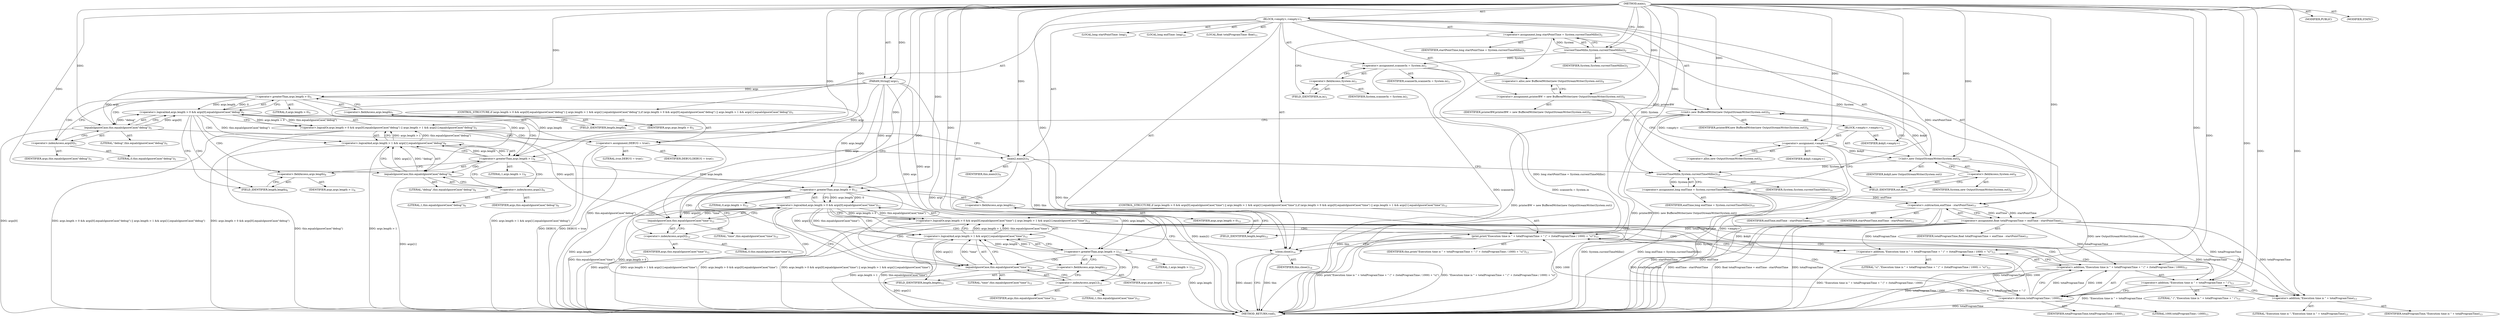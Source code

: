 digraph "main" {  
"17" [label = <(METHOD,main)<SUB>1</SUB>> ]
"18" [label = <(PARAM,String[] args)<SUB>1</SUB>> ]
"19" [label = <(BLOCK,&lt;empty&gt;,&lt;empty&gt;)<SUB>1</SUB>> ]
"20" [label = <(LOCAL,long startPointTime: long)<SUB>2</SUB>> ]
"21" [label = <(&lt;operator&gt;.assignment,long startPointTime = System.currentTimeMillis())<SUB>2</SUB>> ]
"22" [label = <(IDENTIFIER,startPointTime,long startPointTime = System.currentTimeMillis())<SUB>2</SUB>> ]
"23" [label = <(currentTimeMillis,System.currentTimeMillis())<SUB>2</SUB>> ]
"24" [label = <(IDENTIFIER,System,System.currentTimeMillis())<SUB>2</SUB>> ]
"25" [label = <(&lt;operator&gt;.assignment,scannerIn = System.in)<SUB>3</SUB>> ]
"26" [label = <(IDENTIFIER,scannerIn,scannerIn = System.in)<SUB>3</SUB>> ]
"27" [label = <(&lt;operator&gt;.fieldAccess,System.in)<SUB>3</SUB>> ]
"28" [label = <(IDENTIFIER,System,scannerIn = System.in)<SUB>3</SUB>> ]
"29" [label = <(FIELD_IDENTIFIER,in,in)<SUB>3</SUB>> ]
"30" [label = <(&lt;operator&gt;.assignment,printerBW = new BufferedWriter(new OutputStreamWriter(System.out)))<SUB>4</SUB>> ]
"31" [label = <(IDENTIFIER,printerBW,printerBW = new BufferedWriter(new OutputStreamWriter(System.out)))<SUB>4</SUB>> ]
"32" [label = <(&lt;operator&gt;.alloc,new BufferedWriter(new OutputStreamWriter(System.out)))<SUB>4</SUB>> ]
"33" [label = <(&lt;init&gt;,new BufferedWriter(new OutputStreamWriter(System.out)))<SUB>4</SUB>> ]
"34" [label = <(IDENTIFIER,printerBW,new BufferedWriter(new OutputStreamWriter(System.out)))<SUB>4</SUB>> ]
"35" [label = <(BLOCK,&lt;empty&gt;,&lt;empty&gt;)<SUB>4</SUB>> ]
"36" [label = <(&lt;operator&gt;.assignment,&lt;empty&gt;)> ]
"37" [label = <(IDENTIFIER,$obj0,&lt;empty&gt;)> ]
"38" [label = <(&lt;operator&gt;.alloc,new OutputStreamWriter(System.out))<SUB>4</SUB>> ]
"39" [label = <(&lt;init&gt;,new OutputStreamWriter(System.out))<SUB>4</SUB>> ]
"40" [label = <(IDENTIFIER,$obj0,new OutputStreamWriter(System.out))> ]
"41" [label = <(&lt;operator&gt;.fieldAccess,System.out)<SUB>4</SUB>> ]
"42" [label = <(IDENTIFIER,System,new OutputStreamWriter(System.out))<SUB>4</SUB>> ]
"43" [label = <(FIELD_IDENTIFIER,out,out)<SUB>4</SUB>> ]
"44" [label = <(IDENTIFIER,$obj0,&lt;empty&gt;)> ]
"45" [label = <(CONTROL_STRUCTURE,if (args.length &gt; 0 &amp;&amp; args[0].equalsIgnoreCase(&quot;debug&quot;) || args.length &gt; 1 &amp;&amp; args[1].equalsIgnoreCase(&quot;debug&quot;)),if (args.length &gt; 0 &amp;&amp; args[0].equalsIgnoreCase(&quot;debug&quot;) || args.length &gt; 1 &amp;&amp; args[1].equalsIgnoreCase(&quot;debug&quot;)))<SUB>5</SUB>> ]
"46" [label = <(&lt;operator&gt;.logicalOr,args.length &gt; 0 &amp;&amp; args[0].equalsIgnoreCase(&quot;debug&quot;) || args.length &gt; 1 &amp;&amp; args[1].equalsIgnoreCase(&quot;debug&quot;))<SUB>5</SUB>> ]
"47" [label = <(&lt;operator&gt;.logicalAnd,args.length &gt; 0 &amp;&amp; args[0].equalsIgnoreCase(&quot;debug&quot;))<SUB>5</SUB>> ]
"48" [label = <(&lt;operator&gt;.greaterThan,args.length &gt; 0)<SUB>5</SUB>> ]
"49" [label = <(&lt;operator&gt;.fieldAccess,args.length)<SUB>5</SUB>> ]
"50" [label = <(IDENTIFIER,args,args.length &gt; 0)<SUB>5</SUB>> ]
"51" [label = <(FIELD_IDENTIFIER,length,length)<SUB>5</SUB>> ]
"52" [label = <(LITERAL,0,args.length &gt; 0)<SUB>5</SUB>> ]
"53" [label = <(equalsIgnoreCase,this.equalsIgnoreCase(&quot;debug&quot;))<SUB>5</SUB>> ]
"54" [label = <(&lt;operator&gt;.indexAccess,args[0])<SUB>5</SUB>> ]
"55" [label = <(IDENTIFIER,args,this.equalsIgnoreCase(&quot;debug&quot;))<SUB>5</SUB>> ]
"56" [label = <(LITERAL,0,this.equalsIgnoreCase(&quot;debug&quot;))<SUB>5</SUB>> ]
"57" [label = <(LITERAL,&quot;debug&quot;,this.equalsIgnoreCase(&quot;debug&quot;))<SUB>5</SUB>> ]
"58" [label = <(&lt;operator&gt;.logicalAnd,args.length &gt; 1 &amp;&amp; args[1].equalsIgnoreCase(&quot;debug&quot;))<SUB>6</SUB>> ]
"59" [label = <(&lt;operator&gt;.greaterThan,args.length &gt; 1)<SUB>6</SUB>> ]
"60" [label = <(&lt;operator&gt;.fieldAccess,args.length)<SUB>6</SUB>> ]
"61" [label = <(IDENTIFIER,args,args.length &gt; 1)<SUB>6</SUB>> ]
"62" [label = <(FIELD_IDENTIFIER,length,length)<SUB>6</SUB>> ]
"63" [label = <(LITERAL,1,args.length &gt; 1)<SUB>6</SUB>> ]
"64" [label = <(equalsIgnoreCase,this.equalsIgnoreCase(&quot;debug&quot;))<SUB>6</SUB>> ]
"65" [label = <(&lt;operator&gt;.indexAccess,args[1])<SUB>6</SUB>> ]
"66" [label = <(IDENTIFIER,args,this.equalsIgnoreCase(&quot;debug&quot;))<SUB>6</SUB>> ]
"67" [label = <(LITERAL,1,this.equalsIgnoreCase(&quot;debug&quot;))<SUB>6</SUB>> ]
"68" [label = <(LITERAL,&quot;debug&quot;,this.equalsIgnoreCase(&quot;debug&quot;))<SUB>6</SUB>> ]
"69" [label = <(&lt;operator&gt;.assignment,DEBUG = true)<SUB>7</SUB>> ]
"70" [label = <(IDENTIFIER,DEBUG,DEBUG = true)<SUB>7</SUB>> ]
"71" [label = <(LITERAL,true,DEBUG = true)<SUB>7</SUB>> ]
"72" [label = <(main2,main2())<SUB>9</SUB>> ]
"73" [label = <(IDENTIFIER,this,main2())<SUB>9</SUB>> ]
"74" [label = <(LOCAL,long endTime: long)<SUB>10</SUB>> ]
"75" [label = <(&lt;operator&gt;.assignment,long endTime = System.currentTimeMillis())<SUB>10</SUB>> ]
"76" [label = <(IDENTIFIER,endTime,long endTime = System.currentTimeMillis())<SUB>10</SUB>> ]
"77" [label = <(currentTimeMillis,System.currentTimeMillis())<SUB>10</SUB>> ]
"78" [label = <(IDENTIFIER,System,System.currentTimeMillis())<SUB>10</SUB>> ]
"79" [label = <(LOCAL,float totalProgramTime: float)<SUB>11</SUB>> ]
"80" [label = <(&lt;operator&gt;.assignment,float totalProgramTime = endTime - startPointTime)<SUB>11</SUB>> ]
"81" [label = <(IDENTIFIER,totalProgramTime,float totalProgramTime = endTime - startPointTime)<SUB>11</SUB>> ]
"82" [label = <(&lt;operator&gt;.subtraction,endTime - startPointTime)<SUB>11</SUB>> ]
"83" [label = <(IDENTIFIER,endTime,endTime - startPointTime)<SUB>11</SUB>> ]
"84" [label = <(IDENTIFIER,startPointTime,endTime - startPointTime)<SUB>11</SUB>> ]
"85" [label = <(CONTROL_STRUCTURE,if (args.length &gt; 0 &amp;&amp; args[0].equalsIgnoreCase(&quot;time&quot;) || args.length &gt; 1 &amp;&amp; args[1].equalsIgnoreCase(&quot;time&quot;)),if (args.length &gt; 0 &amp;&amp; args[0].equalsIgnoreCase(&quot;time&quot;) || args.length &gt; 1 &amp;&amp; args[1].equalsIgnoreCase(&quot;time&quot;)))<SUB>12</SUB>> ]
"86" [label = <(&lt;operator&gt;.logicalOr,args.length &gt; 0 &amp;&amp; args[0].equalsIgnoreCase(&quot;time&quot;) || args.length &gt; 1 &amp;&amp; args[1].equalsIgnoreCase(&quot;time&quot;))<SUB>12</SUB>> ]
"87" [label = <(&lt;operator&gt;.logicalAnd,args.length &gt; 0 &amp;&amp; args[0].equalsIgnoreCase(&quot;time&quot;))<SUB>12</SUB>> ]
"88" [label = <(&lt;operator&gt;.greaterThan,args.length &gt; 0)<SUB>12</SUB>> ]
"89" [label = <(&lt;operator&gt;.fieldAccess,args.length)<SUB>12</SUB>> ]
"90" [label = <(IDENTIFIER,args,args.length &gt; 0)<SUB>12</SUB>> ]
"91" [label = <(FIELD_IDENTIFIER,length,length)<SUB>12</SUB>> ]
"92" [label = <(LITERAL,0,args.length &gt; 0)<SUB>12</SUB>> ]
"93" [label = <(equalsIgnoreCase,this.equalsIgnoreCase(&quot;time&quot;))<SUB>12</SUB>> ]
"94" [label = <(&lt;operator&gt;.indexAccess,args[0])<SUB>12</SUB>> ]
"95" [label = <(IDENTIFIER,args,this.equalsIgnoreCase(&quot;time&quot;))<SUB>12</SUB>> ]
"96" [label = <(LITERAL,0,this.equalsIgnoreCase(&quot;time&quot;))<SUB>12</SUB>> ]
"97" [label = <(LITERAL,&quot;time&quot;,this.equalsIgnoreCase(&quot;time&quot;))<SUB>12</SUB>> ]
"98" [label = <(&lt;operator&gt;.logicalAnd,args.length &gt; 1 &amp;&amp; args[1].equalsIgnoreCase(&quot;time&quot;))<SUB>12</SUB>> ]
"99" [label = <(&lt;operator&gt;.greaterThan,args.length &gt; 1)<SUB>12</SUB>> ]
"100" [label = <(&lt;operator&gt;.fieldAccess,args.length)<SUB>12</SUB>> ]
"101" [label = <(IDENTIFIER,args,args.length &gt; 1)<SUB>12</SUB>> ]
"102" [label = <(FIELD_IDENTIFIER,length,length)<SUB>12</SUB>> ]
"103" [label = <(LITERAL,1,args.length &gt; 1)<SUB>12</SUB>> ]
"104" [label = <(equalsIgnoreCase,this.equalsIgnoreCase(&quot;time&quot;))<SUB>12</SUB>> ]
"105" [label = <(&lt;operator&gt;.indexAccess,args[1])<SUB>12</SUB>> ]
"106" [label = <(IDENTIFIER,args,this.equalsIgnoreCase(&quot;time&quot;))<SUB>12</SUB>> ]
"107" [label = <(LITERAL,1,this.equalsIgnoreCase(&quot;time&quot;))<SUB>12</SUB>> ]
"108" [label = <(LITERAL,&quot;time&quot;,this.equalsIgnoreCase(&quot;time&quot;))<SUB>12</SUB>> ]
"109" [label = <(print,print(&quot;Execution time is &quot; + totalProgramTime + &quot; (&quot; + (totalProgramTime / 1000) + &quot;s)&quot;))<SUB>13</SUB>> ]
"110" [label = <(IDENTIFIER,this,print(&quot;Execution time is &quot; + totalProgramTime + &quot; (&quot; + (totalProgramTime / 1000) + &quot;s)&quot;))<SUB>13</SUB>> ]
"111" [label = <(&lt;operator&gt;.addition,&quot;Execution time is &quot; + totalProgramTime + &quot; (&quot; + (totalProgramTime / 1000) + &quot;s)&quot;)<SUB>13</SUB>> ]
"112" [label = <(&lt;operator&gt;.addition,&quot;Execution time is &quot; + totalProgramTime + &quot; (&quot; + (totalProgramTime / 1000))<SUB>13</SUB>> ]
"113" [label = <(&lt;operator&gt;.addition,&quot;Execution time is &quot; + totalProgramTime + &quot; (&quot;)<SUB>13</SUB>> ]
"114" [label = <(&lt;operator&gt;.addition,&quot;Execution time is &quot; + totalProgramTime)<SUB>13</SUB>> ]
"115" [label = <(LITERAL,&quot;Execution time is &quot;,&quot;Execution time is &quot; + totalProgramTime)<SUB>13</SUB>> ]
"116" [label = <(IDENTIFIER,totalProgramTime,&quot;Execution time is &quot; + totalProgramTime)<SUB>13</SUB>> ]
"117" [label = <(LITERAL,&quot; (&quot;,&quot;Execution time is &quot; + totalProgramTime + &quot; (&quot;)<SUB>13</SUB>> ]
"118" [label = <(&lt;operator&gt;.division,totalProgramTime / 1000)<SUB>13</SUB>> ]
"119" [label = <(IDENTIFIER,totalProgramTime,totalProgramTime / 1000)<SUB>13</SUB>> ]
"120" [label = <(LITERAL,1000,totalProgramTime / 1000)<SUB>13</SUB>> ]
"121" [label = <(LITERAL,&quot;s)&quot;,&quot;Execution time is &quot; + totalProgramTime + &quot; (&quot; + (totalProgramTime / 1000) + &quot;s)&quot;)<SUB>13</SUB>> ]
"122" [label = <(close,close())<SUB>14</SUB>> ]
"123" [label = <(IDENTIFIER,this,close())<SUB>14</SUB>> ]
"124" [label = <(MODIFIER,PUBLIC)> ]
"125" [label = <(MODIFIER,STATIC)> ]
"126" [label = <(METHOD_RETURN,void)<SUB>1</SUB>> ]
  "17" -> "18"  [ label = "AST: "] 
  "17" -> "19"  [ label = "AST: "] 
  "17" -> "124"  [ label = "AST: "] 
  "17" -> "125"  [ label = "AST: "] 
  "17" -> "126"  [ label = "AST: "] 
  "19" -> "20"  [ label = "AST: "] 
  "19" -> "21"  [ label = "AST: "] 
  "19" -> "25"  [ label = "AST: "] 
  "19" -> "30"  [ label = "AST: "] 
  "19" -> "33"  [ label = "AST: "] 
  "19" -> "45"  [ label = "AST: "] 
  "19" -> "72"  [ label = "AST: "] 
  "19" -> "74"  [ label = "AST: "] 
  "19" -> "75"  [ label = "AST: "] 
  "19" -> "79"  [ label = "AST: "] 
  "19" -> "80"  [ label = "AST: "] 
  "19" -> "85"  [ label = "AST: "] 
  "19" -> "122"  [ label = "AST: "] 
  "21" -> "22"  [ label = "AST: "] 
  "21" -> "23"  [ label = "AST: "] 
  "23" -> "24"  [ label = "AST: "] 
  "25" -> "26"  [ label = "AST: "] 
  "25" -> "27"  [ label = "AST: "] 
  "27" -> "28"  [ label = "AST: "] 
  "27" -> "29"  [ label = "AST: "] 
  "30" -> "31"  [ label = "AST: "] 
  "30" -> "32"  [ label = "AST: "] 
  "33" -> "34"  [ label = "AST: "] 
  "33" -> "35"  [ label = "AST: "] 
  "35" -> "36"  [ label = "AST: "] 
  "35" -> "39"  [ label = "AST: "] 
  "35" -> "44"  [ label = "AST: "] 
  "36" -> "37"  [ label = "AST: "] 
  "36" -> "38"  [ label = "AST: "] 
  "39" -> "40"  [ label = "AST: "] 
  "39" -> "41"  [ label = "AST: "] 
  "41" -> "42"  [ label = "AST: "] 
  "41" -> "43"  [ label = "AST: "] 
  "45" -> "46"  [ label = "AST: "] 
  "45" -> "69"  [ label = "AST: "] 
  "46" -> "47"  [ label = "AST: "] 
  "46" -> "58"  [ label = "AST: "] 
  "47" -> "48"  [ label = "AST: "] 
  "47" -> "53"  [ label = "AST: "] 
  "48" -> "49"  [ label = "AST: "] 
  "48" -> "52"  [ label = "AST: "] 
  "49" -> "50"  [ label = "AST: "] 
  "49" -> "51"  [ label = "AST: "] 
  "53" -> "54"  [ label = "AST: "] 
  "53" -> "57"  [ label = "AST: "] 
  "54" -> "55"  [ label = "AST: "] 
  "54" -> "56"  [ label = "AST: "] 
  "58" -> "59"  [ label = "AST: "] 
  "58" -> "64"  [ label = "AST: "] 
  "59" -> "60"  [ label = "AST: "] 
  "59" -> "63"  [ label = "AST: "] 
  "60" -> "61"  [ label = "AST: "] 
  "60" -> "62"  [ label = "AST: "] 
  "64" -> "65"  [ label = "AST: "] 
  "64" -> "68"  [ label = "AST: "] 
  "65" -> "66"  [ label = "AST: "] 
  "65" -> "67"  [ label = "AST: "] 
  "69" -> "70"  [ label = "AST: "] 
  "69" -> "71"  [ label = "AST: "] 
  "72" -> "73"  [ label = "AST: "] 
  "75" -> "76"  [ label = "AST: "] 
  "75" -> "77"  [ label = "AST: "] 
  "77" -> "78"  [ label = "AST: "] 
  "80" -> "81"  [ label = "AST: "] 
  "80" -> "82"  [ label = "AST: "] 
  "82" -> "83"  [ label = "AST: "] 
  "82" -> "84"  [ label = "AST: "] 
  "85" -> "86"  [ label = "AST: "] 
  "85" -> "109"  [ label = "AST: "] 
  "86" -> "87"  [ label = "AST: "] 
  "86" -> "98"  [ label = "AST: "] 
  "87" -> "88"  [ label = "AST: "] 
  "87" -> "93"  [ label = "AST: "] 
  "88" -> "89"  [ label = "AST: "] 
  "88" -> "92"  [ label = "AST: "] 
  "89" -> "90"  [ label = "AST: "] 
  "89" -> "91"  [ label = "AST: "] 
  "93" -> "94"  [ label = "AST: "] 
  "93" -> "97"  [ label = "AST: "] 
  "94" -> "95"  [ label = "AST: "] 
  "94" -> "96"  [ label = "AST: "] 
  "98" -> "99"  [ label = "AST: "] 
  "98" -> "104"  [ label = "AST: "] 
  "99" -> "100"  [ label = "AST: "] 
  "99" -> "103"  [ label = "AST: "] 
  "100" -> "101"  [ label = "AST: "] 
  "100" -> "102"  [ label = "AST: "] 
  "104" -> "105"  [ label = "AST: "] 
  "104" -> "108"  [ label = "AST: "] 
  "105" -> "106"  [ label = "AST: "] 
  "105" -> "107"  [ label = "AST: "] 
  "109" -> "110"  [ label = "AST: "] 
  "109" -> "111"  [ label = "AST: "] 
  "111" -> "112"  [ label = "AST: "] 
  "111" -> "121"  [ label = "AST: "] 
  "112" -> "113"  [ label = "AST: "] 
  "112" -> "118"  [ label = "AST: "] 
  "113" -> "114"  [ label = "AST: "] 
  "113" -> "117"  [ label = "AST: "] 
  "114" -> "115"  [ label = "AST: "] 
  "114" -> "116"  [ label = "AST: "] 
  "118" -> "119"  [ label = "AST: "] 
  "118" -> "120"  [ label = "AST: "] 
  "122" -> "123"  [ label = "AST: "] 
  "21" -> "29"  [ label = "CFG: "] 
  "25" -> "32"  [ label = "CFG: "] 
  "30" -> "38"  [ label = "CFG: "] 
  "33" -> "51"  [ label = "CFG: "] 
  "72" -> "77"  [ label = "CFG: "] 
  "75" -> "82"  [ label = "CFG: "] 
  "80" -> "91"  [ label = "CFG: "] 
  "122" -> "126"  [ label = "CFG: "] 
  "23" -> "21"  [ label = "CFG: "] 
  "27" -> "25"  [ label = "CFG: "] 
  "32" -> "30"  [ label = "CFG: "] 
  "46" -> "69"  [ label = "CFG: "] 
  "46" -> "72"  [ label = "CFG: "] 
  "69" -> "72"  [ label = "CFG: "] 
  "77" -> "75"  [ label = "CFG: "] 
  "82" -> "80"  [ label = "CFG: "] 
  "86" -> "114"  [ label = "CFG: "] 
  "86" -> "122"  [ label = "CFG: "] 
  "109" -> "122"  [ label = "CFG: "] 
  "29" -> "27"  [ label = "CFG: "] 
  "36" -> "43"  [ label = "CFG: "] 
  "39" -> "33"  [ label = "CFG: "] 
  "47" -> "46"  [ label = "CFG: "] 
  "47" -> "62"  [ label = "CFG: "] 
  "58" -> "46"  [ label = "CFG: "] 
  "87" -> "86"  [ label = "CFG: "] 
  "87" -> "102"  [ label = "CFG: "] 
  "98" -> "86"  [ label = "CFG: "] 
  "111" -> "109"  [ label = "CFG: "] 
  "38" -> "36"  [ label = "CFG: "] 
  "41" -> "39"  [ label = "CFG: "] 
  "48" -> "47"  [ label = "CFG: "] 
  "48" -> "54"  [ label = "CFG: "] 
  "53" -> "47"  [ label = "CFG: "] 
  "59" -> "58"  [ label = "CFG: "] 
  "59" -> "65"  [ label = "CFG: "] 
  "64" -> "58"  [ label = "CFG: "] 
  "88" -> "87"  [ label = "CFG: "] 
  "88" -> "94"  [ label = "CFG: "] 
  "93" -> "87"  [ label = "CFG: "] 
  "99" -> "98"  [ label = "CFG: "] 
  "99" -> "105"  [ label = "CFG: "] 
  "104" -> "98"  [ label = "CFG: "] 
  "112" -> "111"  [ label = "CFG: "] 
  "43" -> "41"  [ label = "CFG: "] 
  "49" -> "48"  [ label = "CFG: "] 
  "54" -> "53"  [ label = "CFG: "] 
  "60" -> "59"  [ label = "CFG: "] 
  "65" -> "64"  [ label = "CFG: "] 
  "89" -> "88"  [ label = "CFG: "] 
  "94" -> "93"  [ label = "CFG: "] 
  "100" -> "99"  [ label = "CFG: "] 
  "105" -> "104"  [ label = "CFG: "] 
  "113" -> "118"  [ label = "CFG: "] 
  "118" -> "112"  [ label = "CFG: "] 
  "51" -> "49"  [ label = "CFG: "] 
  "62" -> "60"  [ label = "CFG: "] 
  "91" -> "89"  [ label = "CFG: "] 
  "102" -> "100"  [ label = "CFG: "] 
  "114" -> "113"  [ label = "CFG: "] 
  "17" -> "23"  [ label = "CFG: "] 
  "18" -> "126"  [ label = "DDG: args"] 
  "21" -> "126"  [ label = "DDG: long startPointTime = System.currentTimeMillis()"] 
  "25" -> "126"  [ label = "DDG: scannerIn = System.in"] 
  "30" -> "126"  [ label = "DDG: printerBW = new BufferedWriter(new OutputStreamWriter(System.out))"] 
  "33" -> "126"  [ label = "DDG: printerBW"] 
  "36" -> "126"  [ label = "DDG: &lt;empty&gt;"] 
  "39" -> "126"  [ label = "DDG: $obj0"] 
  "39" -> "126"  [ label = "DDG: new OutputStreamWriter(System.out)"] 
  "33" -> "126"  [ label = "DDG: new BufferedWriter(new OutputStreamWriter(System.out))"] 
  "53" -> "126"  [ label = "DDG: args[0]"] 
  "47" -> "126"  [ label = "DDG: this.equalsIgnoreCase(&quot;debug&quot;)"] 
  "46" -> "126"  [ label = "DDG: args.length &gt; 0 &amp;&amp; args[0].equalsIgnoreCase(&quot;debug&quot;)"] 
  "58" -> "126"  [ label = "DDG: args.length &gt; 1"] 
  "64" -> "126"  [ label = "DDG: args[1]"] 
  "58" -> "126"  [ label = "DDG: this.equalsIgnoreCase(&quot;debug&quot;)"] 
  "46" -> "126"  [ label = "DDG: args.length &gt; 1 &amp;&amp; args[1].equalsIgnoreCase(&quot;debug&quot;)"] 
  "46" -> "126"  [ label = "DDG: args.length &gt; 0 &amp;&amp; args[0].equalsIgnoreCase(&quot;debug&quot;) || args.length &gt; 1 &amp;&amp; args[1].equalsIgnoreCase(&quot;debug&quot;)"] 
  "69" -> "126"  [ label = "DDG: DEBUG = true"] 
  "72" -> "126"  [ label = "DDG: main2()"] 
  "77" -> "126"  [ label = "DDG: System"] 
  "75" -> "126"  [ label = "DDG: System.currentTimeMillis()"] 
  "75" -> "126"  [ label = "DDG: long endTime = System.currentTimeMillis()"] 
  "80" -> "126"  [ label = "DDG: totalProgramTime"] 
  "82" -> "126"  [ label = "DDG: endTime"] 
  "82" -> "126"  [ label = "DDG: startPointTime"] 
  "80" -> "126"  [ label = "DDG: endTime - startPointTime"] 
  "80" -> "126"  [ label = "DDG: float totalProgramTime = endTime - startPointTime"] 
  "88" -> "126"  [ label = "DDG: args.length"] 
  "87" -> "126"  [ label = "DDG: args.length &gt; 0"] 
  "93" -> "126"  [ label = "DDG: args[0]"] 
  "87" -> "126"  [ label = "DDG: this.equalsIgnoreCase(&quot;time&quot;)"] 
  "86" -> "126"  [ label = "DDG: args.length &gt; 0 &amp;&amp; args[0].equalsIgnoreCase(&quot;time&quot;)"] 
  "99" -> "126"  [ label = "DDG: args.length"] 
  "98" -> "126"  [ label = "DDG: args.length &gt; 1"] 
  "104" -> "126"  [ label = "DDG: args[1]"] 
  "98" -> "126"  [ label = "DDG: this.equalsIgnoreCase(&quot;time&quot;)"] 
  "86" -> "126"  [ label = "DDG: args.length &gt; 1 &amp;&amp; args[1].equalsIgnoreCase(&quot;time&quot;)"] 
  "86" -> "126"  [ label = "DDG: args.length &gt; 0 &amp;&amp; args[0].equalsIgnoreCase(&quot;time&quot;) || args.length &gt; 1 &amp;&amp; args[1].equalsIgnoreCase(&quot;time&quot;)"] 
  "113" -> "126"  [ label = "DDG: &quot;Execution time is &quot; + totalProgramTime"] 
  "112" -> "126"  [ label = "DDG: &quot;Execution time is &quot; + totalProgramTime + &quot; (&quot;"] 
  "118" -> "126"  [ label = "DDG: totalProgramTime"] 
  "112" -> "126"  [ label = "DDG: totalProgramTime / 1000"] 
  "111" -> "126"  [ label = "DDG: &quot;Execution time is &quot; + totalProgramTime + &quot; (&quot; + (totalProgramTime / 1000)"] 
  "109" -> "126"  [ label = "DDG: &quot;Execution time is &quot; + totalProgramTime + &quot; (&quot; + (totalProgramTime / 1000) + &quot;s)&quot;"] 
  "109" -> "126"  [ label = "DDG: print(&quot;Execution time is &quot; + totalProgramTime + &quot; (&quot; + (totalProgramTime / 1000) + &quot;s)&quot;)"] 
  "122" -> "126"  [ label = "DDG: this"] 
  "122" -> "126"  [ label = "DDG: close()"] 
  "25" -> "126"  [ label = "DDG: scannerIn"] 
  "69" -> "126"  [ label = "DDG: DEBUG"] 
  "17" -> "18"  [ label = "DDG: "] 
  "23" -> "21"  [ label = "DDG: System"] 
  "23" -> "25"  [ label = "DDG: System"] 
  "17" -> "30"  [ label = "DDG: "] 
  "77" -> "75"  [ label = "DDG: System"] 
  "82" -> "80"  [ label = "DDG: endTime"] 
  "82" -> "80"  [ label = "DDG: startPointTime"] 
  "30" -> "33"  [ label = "DDG: printerBW"] 
  "17" -> "33"  [ label = "DDG: "] 
  "36" -> "33"  [ label = "DDG: &lt;empty&gt;"] 
  "39" -> "33"  [ label = "DDG: $obj0"] 
  "17" -> "69"  [ label = "DDG: "] 
  "17" -> "72"  [ label = "DDG: "] 
  "72" -> "122"  [ label = "DDG: this"] 
  "109" -> "122"  [ label = "DDG: this"] 
  "17" -> "122"  [ label = "DDG: "] 
  "17" -> "23"  [ label = "DDG: "] 
  "17" -> "36"  [ label = "DDG: "] 
  "17" -> "44"  [ label = "DDG: "] 
  "47" -> "46"  [ label = "DDG: args.length &gt; 0"] 
  "47" -> "46"  [ label = "DDG: this.equalsIgnoreCase(&quot;debug&quot;)"] 
  "58" -> "46"  [ label = "DDG: args.length &gt; 1"] 
  "58" -> "46"  [ label = "DDG: this.equalsIgnoreCase(&quot;debug&quot;)"] 
  "23" -> "77"  [ label = "DDG: System"] 
  "39" -> "77"  [ label = "DDG: System.out"] 
  "17" -> "77"  [ label = "DDG: "] 
  "75" -> "82"  [ label = "DDG: endTime"] 
  "17" -> "82"  [ label = "DDG: "] 
  "21" -> "82"  [ label = "DDG: startPointTime"] 
  "87" -> "86"  [ label = "DDG: args.length &gt; 0"] 
  "87" -> "86"  [ label = "DDG: this.equalsIgnoreCase(&quot;time&quot;)"] 
  "98" -> "86"  [ label = "DDG: args.length &gt; 1"] 
  "98" -> "86"  [ label = "DDG: this.equalsIgnoreCase(&quot;time&quot;)"] 
  "72" -> "109"  [ label = "DDG: this"] 
  "17" -> "109"  [ label = "DDG: "] 
  "80" -> "109"  [ label = "DDG: totalProgramTime"] 
  "118" -> "109"  [ label = "DDG: totalProgramTime"] 
  "118" -> "109"  [ label = "DDG: 1000"] 
  "36" -> "39"  [ label = "DDG: $obj0"] 
  "17" -> "39"  [ label = "DDG: "] 
  "23" -> "39"  [ label = "DDG: System"] 
  "48" -> "47"  [ label = "DDG: args.length"] 
  "48" -> "47"  [ label = "DDG: 0"] 
  "53" -> "47"  [ label = "DDG: args[0]"] 
  "53" -> "47"  [ label = "DDG: &quot;debug&quot;"] 
  "59" -> "58"  [ label = "DDG: args.length"] 
  "59" -> "58"  [ label = "DDG: 1"] 
  "47" -> "58"  [ label = "DDG: this.equalsIgnoreCase(&quot;debug&quot;)"] 
  "64" -> "58"  [ label = "DDG: args[1]"] 
  "64" -> "58"  [ label = "DDG: &quot;debug&quot;"] 
  "88" -> "87"  [ label = "DDG: args.length"] 
  "88" -> "87"  [ label = "DDG: 0"] 
  "93" -> "87"  [ label = "DDG: args[0]"] 
  "93" -> "87"  [ label = "DDG: &quot;time&quot;"] 
  "99" -> "98"  [ label = "DDG: args.length"] 
  "99" -> "98"  [ label = "DDG: 1"] 
  "87" -> "98"  [ label = "DDG: this.equalsIgnoreCase(&quot;time&quot;)"] 
  "104" -> "98"  [ label = "DDG: args[1]"] 
  "104" -> "98"  [ label = "DDG: &quot;time&quot;"] 
  "17" -> "111"  [ label = "DDG: "] 
  "80" -> "111"  [ label = "DDG: totalProgramTime"] 
  "118" -> "111"  [ label = "DDG: totalProgramTime"] 
  "118" -> "111"  [ label = "DDG: 1000"] 
  "18" -> "48"  [ label = "DDG: args"] 
  "17" -> "48"  [ label = "DDG: "] 
  "18" -> "53"  [ label = "DDG: args"] 
  "17" -> "53"  [ label = "DDG: "] 
  "18" -> "59"  [ label = "DDG: args"] 
  "48" -> "59"  [ label = "DDG: args.length"] 
  "17" -> "59"  [ label = "DDG: "] 
  "18" -> "64"  [ label = "DDG: args"] 
  "17" -> "64"  [ label = "DDG: "] 
  "18" -> "88"  [ label = "DDG: args"] 
  "48" -> "88"  [ label = "DDG: args.length"] 
  "59" -> "88"  [ label = "DDG: args.length"] 
  "17" -> "88"  [ label = "DDG: "] 
  "18" -> "93"  [ label = "DDG: args"] 
  "53" -> "93"  [ label = "DDG: args[0]"] 
  "17" -> "93"  [ label = "DDG: "] 
  "18" -> "99"  [ label = "DDG: args"] 
  "88" -> "99"  [ label = "DDG: args.length"] 
  "17" -> "99"  [ label = "DDG: "] 
  "18" -> "104"  [ label = "DDG: args"] 
  "64" -> "104"  [ label = "DDG: args[1]"] 
  "17" -> "104"  [ label = "DDG: "] 
  "17" -> "112"  [ label = "DDG: "] 
  "80" -> "112"  [ label = "DDG: totalProgramTime"] 
  "118" -> "112"  [ label = "DDG: totalProgramTime"] 
  "118" -> "112"  [ label = "DDG: 1000"] 
  "17" -> "113"  [ label = "DDG: "] 
  "80" -> "113"  [ label = "DDG: totalProgramTime"] 
  "17" -> "118"  [ label = "DDG: "] 
  "80" -> "118"  [ label = "DDG: totalProgramTime"] 
  "17" -> "114"  [ label = "DDG: "] 
  "80" -> "114"  [ label = "DDG: totalProgramTime"] 
  "46" -> "69"  [ label = "CDG: "] 
  "86" -> "113"  [ label = "CDG: "] 
  "86" -> "114"  [ label = "CDG: "] 
  "86" -> "112"  [ label = "CDG: "] 
  "86" -> "118"  [ label = "CDG: "] 
  "86" -> "111"  [ label = "CDG: "] 
  "86" -> "109"  [ label = "CDG: "] 
  "47" -> "60"  [ label = "CDG: "] 
  "47" -> "59"  [ label = "CDG: "] 
  "47" -> "58"  [ label = "CDG: "] 
  "47" -> "62"  [ label = "CDG: "] 
  "87" -> "98"  [ label = "CDG: "] 
  "87" -> "99"  [ label = "CDG: "] 
  "87" -> "102"  [ label = "CDG: "] 
  "87" -> "100"  [ label = "CDG: "] 
  "48" -> "54"  [ label = "CDG: "] 
  "48" -> "53"  [ label = "CDG: "] 
  "59" -> "64"  [ label = "CDG: "] 
  "59" -> "65"  [ label = "CDG: "] 
  "88" -> "94"  [ label = "CDG: "] 
  "88" -> "93"  [ label = "CDG: "] 
  "99" -> "104"  [ label = "CDG: "] 
  "99" -> "105"  [ label = "CDG: "] 
}

